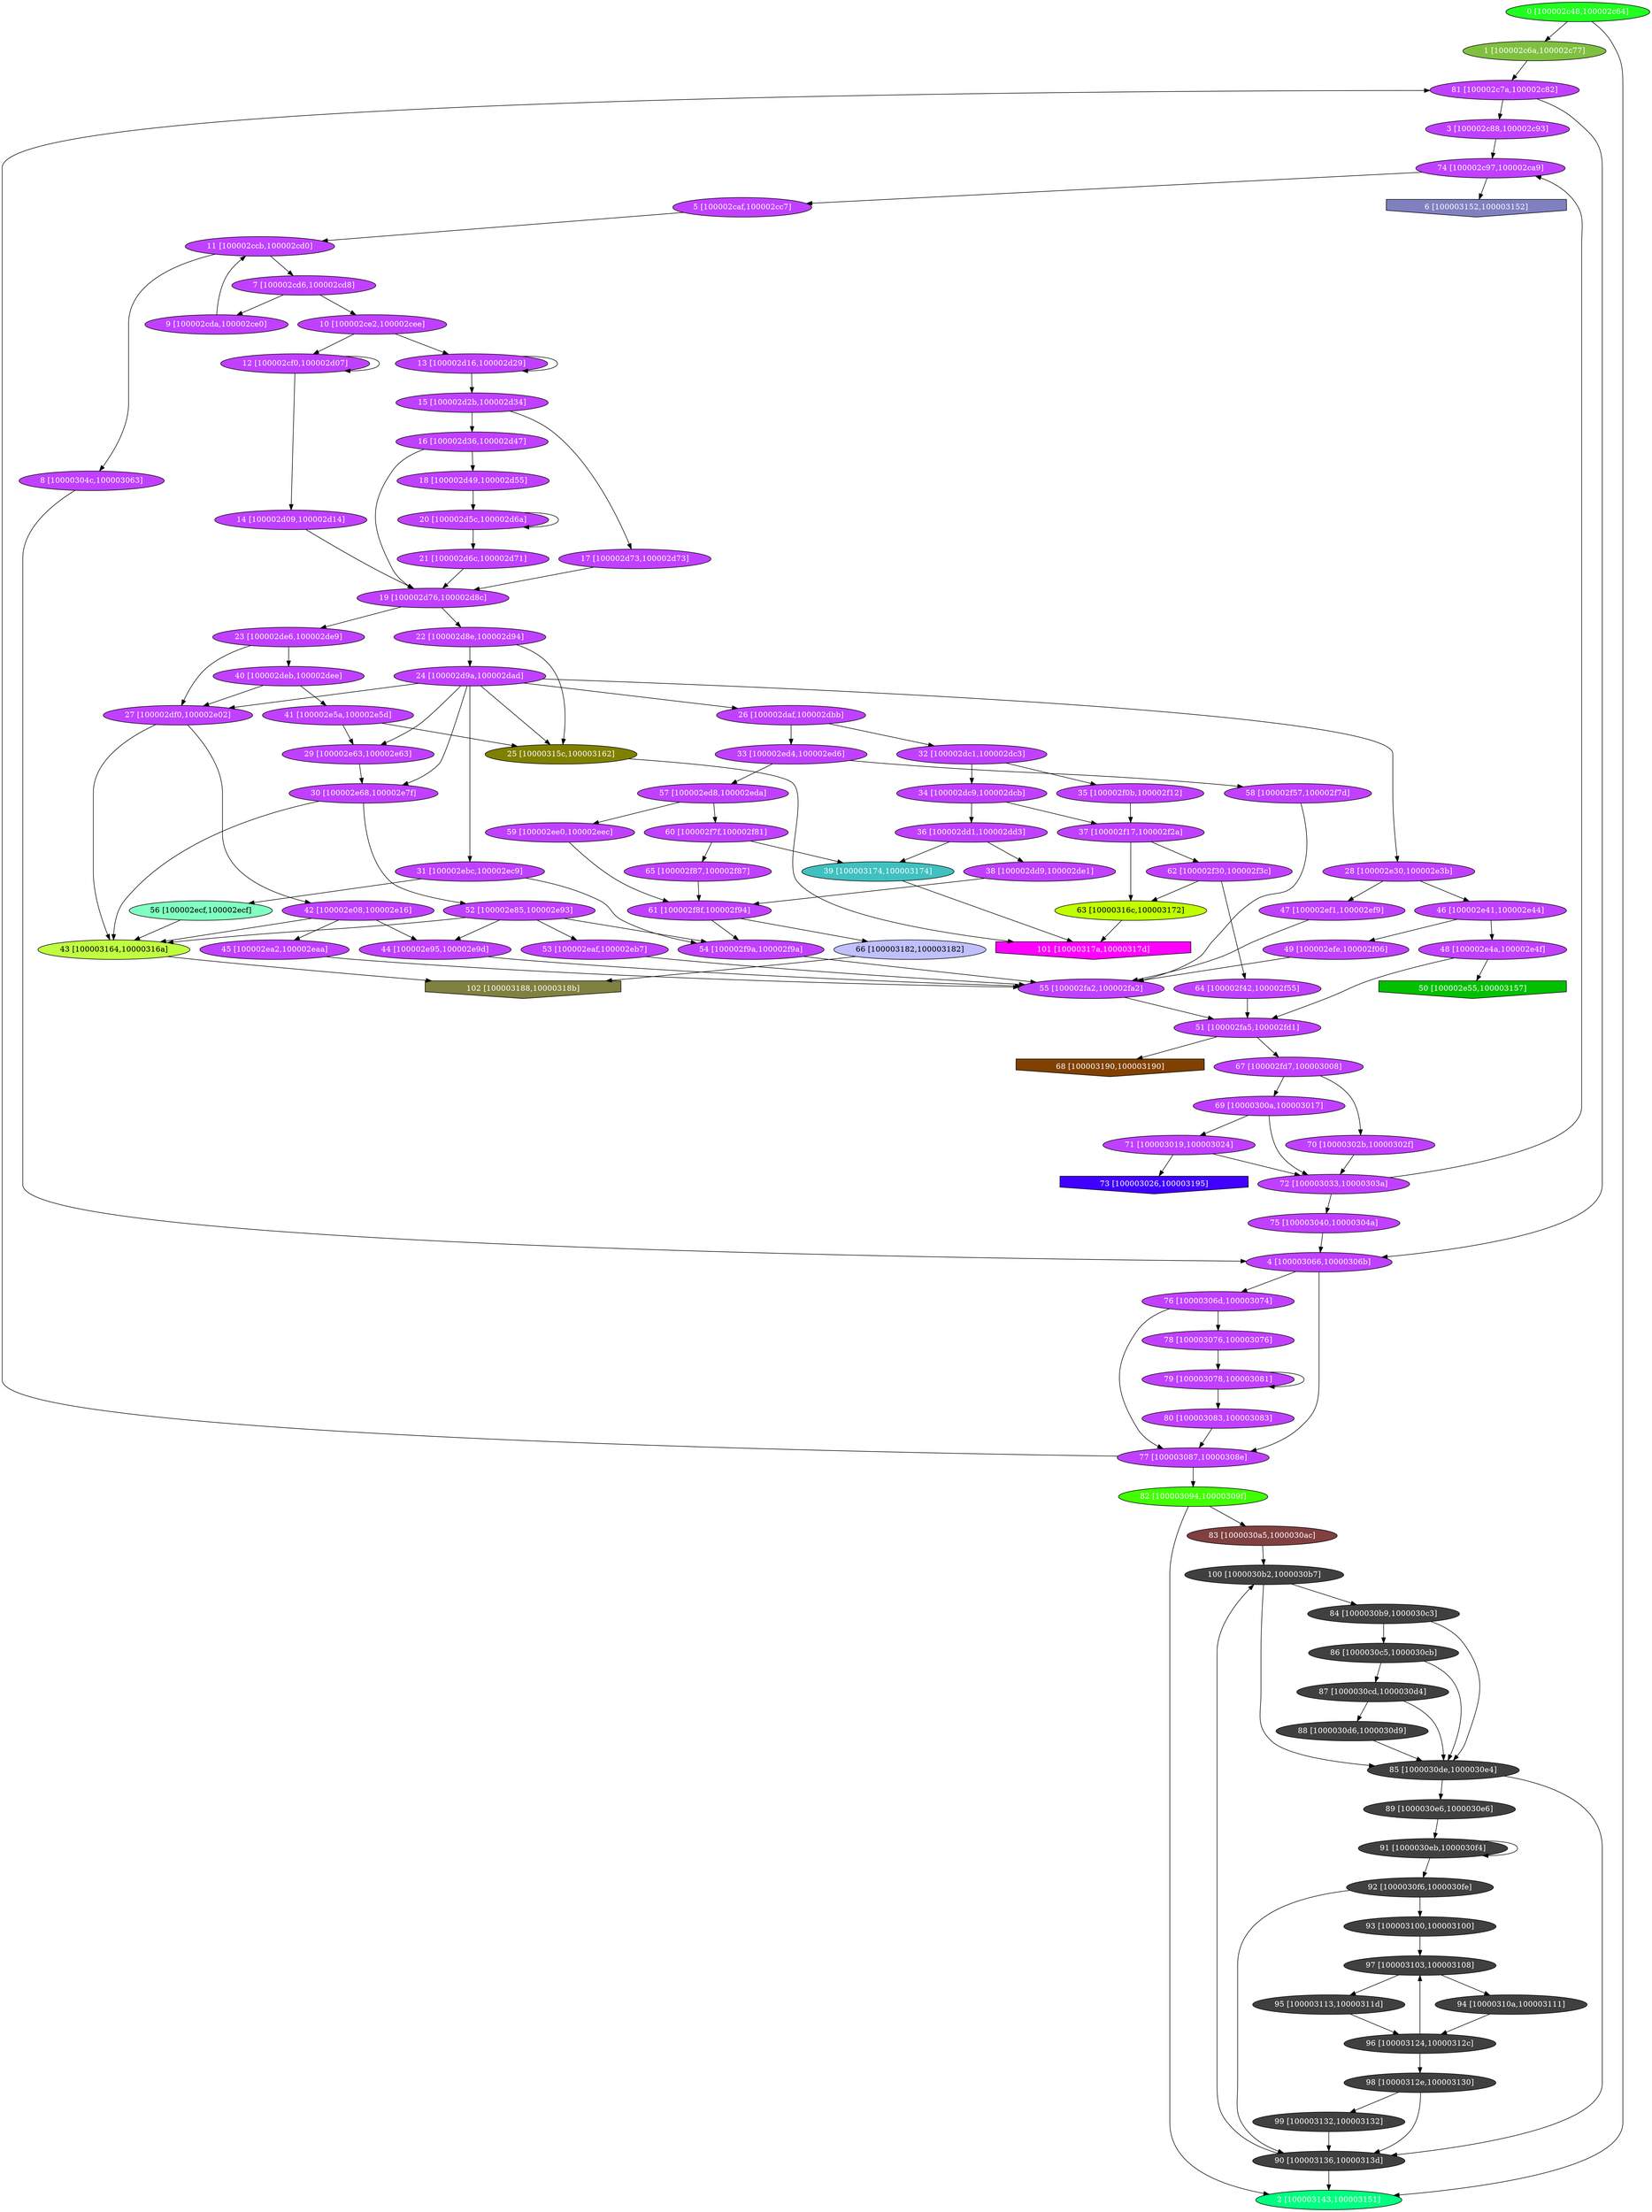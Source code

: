 diGraph hexdump{
	hexdump_0  [style=filled fillcolor="#20FF20" fontcolor="#ffffff" shape=oval label="0 [100002c48,100002c64]"]
	hexdump_1  [style=filled fillcolor="#80C040" fontcolor="#ffffff" shape=oval label="1 [100002c6a,100002c77]"]
	hexdump_2  [style=filled fillcolor="#00FF80" fontcolor="#ffffff" shape=oval label="2 [100003143,100003151]"]
	hexdump_3  [style=filled fillcolor="#C040FF" fontcolor="#ffffff" shape=oval label="3 [100002c88,100002c93]"]
	hexdump_4  [style=filled fillcolor="#C040FF" fontcolor="#ffffff" shape=oval label="4 [100003066,10000306b]"]
	hexdump_5  [style=filled fillcolor="#C040FF" fontcolor="#ffffff" shape=oval label="5 [100002caf,100002cc7]"]
	hexdump_6  [style=filled fillcolor="#8080C0" fontcolor="#ffffff" shape=invhouse label="6 [100003152,100003152]"]
	hexdump_7  [style=filled fillcolor="#C040FF" fontcolor="#ffffff" shape=oval label="7 [100002cd6,100002cd8]"]
	hexdump_8  [style=filled fillcolor="#C040FF" fontcolor="#ffffff" shape=oval label="8 [10000304c,100003063]"]
	hexdump_9  [style=filled fillcolor="#C040FF" fontcolor="#ffffff" shape=oval label="9 [100002cda,100002ce0]"]
	hexdump_a  [style=filled fillcolor="#C040FF" fontcolor="#ffffff" shape=oval label="10 [100002ce2,100002cee]"]
	hexdump_b  [style=filled fillcolor="#C040FF" fontcolor="#ffffff" shape=oval label="11 [100002ccb,100002cd0]"]
	hexdump_c  [style=filled fillcolor="#C040FF" fontcolor="#ffffff" shape=oval label="12 [100002cf0,100002d07]"]
	hexdump_d  [style=filled fillcolor="#C040FF" fontcolor="#ffffff" shape=oval label="13 [100002d16,100002d29]"]
	hexdump_e  [style=filled fillcolor="#C040FF" fontcolor="#ffffff" shape=oval label="14 [100002d09,100002d14]"]
	hexdump_f  [style=filled fillcolor="#C040FF" fontcolor="#ffffff" shape=oval label="15 [100002d2b,100002d34]"]
	hexdump_10  [style=filled fillcolor="#C040FF" fontcolor="#ffffff" shape=oval label="16 [100002d36,100002d47]"]
	hexdump_11  [style=filled fillcolor="#C040FF" fontcolor="#ffffff" shape=oval label="17 [100002d73,100002d73]"]
	hexdump_12  [style=filled fillcolor="#C040FF" fontcolor="#ffffff" shape=oval label="18 [100002d49,100002d55]"]
	hexdump_13  [style=filled fillcolor="#C040FF" fontcolor="#ffffff" shape=oval label="19 [100002d76,100002d8c]"]
	hexdump_14  [style=filled fillcolor="#C040FF" fontcolor="#ffffff" shape=oval label="20 [100002d5c,100002d6a]"]
	hexdump_15  [style=filled fillcolor="#C040FF" fontcolor="#ffffff" shape=oval label="21 [100002d6c,100002d71]"]
	hexdump_16  [style=filled fillcolor="#C040FF" fontcolor="#ffffff" shape=oval label="22 [100002d8e,100002d94]"]
	hexdump_17  [style=filled fillcolor="#C040FF" fontcolor="#ffffff" shape=oval label="23 [100002de6,100002de9]"]
	hexdump_18  [style=filled fillcolor="#C040FF" fontcolor="#ffffff" shape=oval label="24 [100002d9a,100002dad]"]
	hexdump_19  [style=filled fillcolor="#808000" fontcolor="#ffffff" shape=oval label="25 [10000315c,100003162]"]
	hexdump_1a  [style=filled fillcolor="#C040FF" fontcolor="#ffffff" shape=oval label="26 [100002daf,100002dbb]"]
	hexdump_1b  [style=filled fillcolor="#C040FF" fontcolor="#ffffff" shape=oval label="27 [100002df0,100002e02]"]
	hexdump_1c  [style=filled fillcolor="#C040FF" fontcolor="#ffffff" shape=oval label="28 [100002e30,100002e3b]"]
	hexdump_1d  [style=filled fillcolor="#C040FF" fontcolor="#ffffff" shape=oval label="29 [100002e63,100002e63]"]
	hexdump_1e  [style=filled fillcolor="#C040FF" fontcolor="#ffffff" shape=oval label="30 [100002e68,100002e7f]"]
	hexdump_1f  [style=filled fillcolor="#C040FF" fontcolor="#ffffff" shape=oval label="31 [100002ebc,100002ec9]"]
	hexdump_20  [style=filled fillcolor="#C040FF" fontcolor="#ffffff" shape=oval label="32 [100002dc1,100002dc3]"]
	hexdump_21  [style=filled fillcolor="#C040FF" fontcolor="#ffffff" shape=oval label="33 [100002ed4,100002ed6]"]
	hexdump_22  [style=filled fillcolor="#C040FF" fontcolor="#ffffff" shape=oval label="34 [100002dc9,100002dcb]"]
	hexdump_23  [style=filled fillcolor="#C040FF" fontcolor="#ffffff" shape=oval label="35 [100002f0b,100002f12]"]
	hexdump_24  [style=filled fillcolor="#C040FF" fontcolor="#ffffff" shape=oval label="36 [100002dd1,100002dd3]"]
	hexdump_25  [style=filled fillcolor="#C040FF" fontcolor="#ffffff" shape=oval label="37 [100002f17,100002f2a]"]
	hexdump_26  [style=filled fillcolor="#C040FF" fontcolor="#ffffff" shape=oval label="38 [100002dd9,100002de1]"]
	hexdump_27  [style=filled fillcolor="#40C0C0" fontcolor="#ffffff" shape=oval label="39 [100003174,100003174]"]
	hexdump_28  [style=filled fillcolor="#C040FF" fontcolor="#ffffff" shape=oval label="40 [100002deb,100002dee]"]
	hexdump_29  [style=filled fillcolor="#C040FF" fontcolor="#ffffff" shape=oval label="41 [100002e5a,100002e5d]"]
	hexdump_2a  [style=filled fillcolor="#C040FF" fontcolor="#ffffff" shape=oval label="42 [100002e08,100002e16]"]
	hexdump_2b  [style=filled fillcolor="#C0FF40" fontcolor="#000000" shape=oval label="43 [100003164,10000316a]"]
	hexdump_2c  [style=filled fillcolor="#C040FF" fontcolor="#ffffff" shape=oval label="44 [100002e95,100002e9d]"]
	hexdump_2d  [style=filled fillcolor="#C040FF" fontcolor="#ffffff" shape=oval label="45 [100002ea2,100002eaa]"]
	hexdump_2e  [style=filled fillcolor="#C040FF" fontcolor="#ffffff" shape=oval label="46 [100002e41,100002e44]"]
	hexdump_2f  [style=filled fillcolor="#C040FF" fontcolor="#ffffff" shape=oval label="47 [100002ef1,100002ef9]"]
	hexdump_30  [style=filled fillcolor="#C040FF" fontcolor="#ffffff" shape=oval label="48 [100002e4a,100002e4f]"]
	hexdump_31  [style=filled fillcolor="#C040FF" fontcolor="#ffffff" shape=oval label="49 [100002efe,100002f06]"]
	hexdump_32  [style=filled fillcolor="#00C000" fontcolor="#ffffff" shape=invhouse label="50 [100002e55,100003157]"]
	hexdump_33  [style=filled fillcolor="#C040FF" fontcolor="#ffffff" shape=oval label="51 [100002fa5,100002fd1]"]
	hexdump_34  [style=filled fillcolor="#C040FF" fontcolor="#ffffff" shape=oval label="52 [100002e85,100002e93]"]
	hexdump_35  [style=filled fillcolor="#C040FF" fontcolor="#ffffff" shape=oval label="53 [100002eaf,100002eb7]"]
	hexdump_36  [style=filled fillcolor="#C040FF" fontcolor="#ffffff" shape=oval label="54 [100002f9a,100002f9a]"]
	hexdump_37  [style=filled fillcolor="#C040FF" fontcolor="#ffffff" shape=oval label="55 [100002fa2,100002fa2]"]
	hexdump_38  [style=filled fillcolor="#80FFC0" fontcolor="#000000" shape=oval label="56 [100002ecf,100002ecf]"]
	hexdump_39  [style=filled fillcolor="#C040FF" fontcolor="#ffffff" shape=oval label="57 [100002ed8,100002eda]"]
	hexdump_3a  [style=filled fillcolor="#C040FF" fontcolor="#ffffff" shape=oval label="58 [100002f57,100002f7d]"]
	hexdump_3b  [style=filled fillcolor="#C040FF" fontcolor="#ffffff" shape=oval label="59 [100002ee0,100002eec]"]
	hexdump_3c  [style=filled fillcolor="#C040FF" fontcolor="#ffffff" shape=oval label="60 [100002f7f,100002f81]"]
	hexdump_3d  [style=filled fillcolor="#C040FF" fontcolor="#ffffff" shape=oval label="61 [100002f8f,100002f94]"]
	hexdump_3e  [style=filled fillcolor="#C040FF" fontcolor="#ffffff" shape=oval label="62 [100002f30,100002f3c]"]
	hexdump_3f  [style=filled fillcolor="#C0FF00" fontcolor="#000000" shape=oval label="63 [10000316c,100003172]"]
	hexdump_40  [style=filled fillcolor="#C040FF" fontcolor="#ffffff" shape=oval label="64 [100002f42,100002f55]"]
	hexdump_41  [style=filled fillcolor="#C040FF" fontcolor="#ffffff" shape=oval label="65 [100002f87,100002f87]"]
	hexdump_42  [style=filled fillcolor="#C0C0FF" fontcolor="#000000" shape=oval label="66 [100003182,100003182]"]
	hexdump_43  [style=filled fillcolor="#C040FF" fontcolor="#ffffff" shape=oval label="67 [100002fd7,100003008]"]
	hexdump_44  [style=filled fillcolor="#804000" fontcolor="#ffffff" shape=invhouse label="68 [100003190,100003190]"]
	hexdump_45  [style=filled fillcolor="#C040FF" fontcolor="#ffffff" shape=oval label="69 [10000300a,100003017]"]
	hexdump_46  [style=filled fillcolor="#C040FF" fontcolor="#ffffff" shape=oval label="70 [10000302b,10000302f]"]
	hexdump_47  [style=filled fillcolor="#C040FF" fontcolor="#ffffff" shape=oval label="71 [100003019,100003024]"]
	hexdump_48  [style=filled fillcolor="#C040FF" fontcolor="#ffffff" shape=oval label="72 [100003033,10000303a]"]
	hexdump_49  [style=filled fillcolor="#4000FF" fontcolor="#ffffff" shape=invhouse label="73 [100003026,100003195]"]
	hexdump_4a  [style=filled fillcolor="#C040FF" fontcolor="#ffffff" shape=oval label="74 [100002c97,100002ca9]"]
	hexdump_4b  [style=filled fillcolor="#C040FF" fontcolor="#ffffff" shape=oval label="75 [100003040,10000304a]"]
	hexdump_4c  [style=filled fillcolor="#C040FF" fontcolor="#ffffff" shape=oval label="76 [10000306d,100003074]"]
	hexdump_4d  [style=filled fillcolor="#C040FF" fontcolor="#ffffff" shape=oval label="77 [100003087,10000308e]"]
	hexdump_4e  [style=filled fillcolor="#C040FF" fontcolor="#ffffff" shape=oval label="78 [100003076,100003076]"]
	hexdump_4f  [style=filled fillcolor="#C040FF" fontcolor="#ffffff" shape=oval label="79 [100003078,100003081]"]
	hexdump_50  [style=filled fillcolor="#C040FF" fontcolor="#ffffff" shape=oval label="80 [100003083,100003083]"]
	hexdump_51  [style=filled fillcolor="#C040FF" fontcolor="#ffffff" shape=oval label="81 [100002c7a,100002c82]"]
	hexdump_52  [style=filled fillcolor="#40FF00" fontcolor="#ffffff" shape=oval label="82 [100003094,10000309f]"]
	hexdump_53  [style=filled fillcolor="#804040" fontcolor="#ffffff" shape=oval label="83 [1000030a5,1000030ac]"]
	hexdump_54  [style=filled fillcolor="#404040" fontcolor="#ffffff" shape=oval label="84 [1000030b9,1000030c3]"]
	hexdump_55  [style=filled fillcolor="#404040" fontcolor="#ffffff" shape=oval label="85 [1000030de,1000030e4]"]
	hexdump_56  [style=filled fillcolor="#404040" fontcolor="#ffffff" shape=oval label="86 [1000030c5,1000030cb]"]
	hexdump_57  [style=filled fillcolor="#404040" fontcolor="#ffffff" shape=oval label="87 [1000030cd,1000030d4]"]
	hexdump_58  [style=filled fillcolor="#404040" fontcolor="#ffffff" shape=oval label="88 [1000030d6,1000030d9]"]
	hexdump_59  [style=filled fillcolor="#404040" fontcolor="#ffffff" shape=oval label="89 [1000030e6,1000030e6]"]
	hexdump_5a  [style=filled fillcolor="#404040" fontcolor="#ffffff" shape=oval label="90 [100003136,10000313d]"]
	hexdump_5b  [style=filled fillcolor="#404040" fontcolor="#ffffff" shape=oval label="91 [1000030eb,1000030f4]"]
	hexdump_5c  [style=filled fillcolor="#404040" fontcolor="#ffffff" shape=oval label="92 [1000030f6,1000030fe]"]
	hexdump_5d  [style=filled fillcolor="#404040" fontcolor="#ffffff" shape=oval label="93 [100003100,100003100]"]
	hexdump_5e  [style=filled fillcolor="#404040" fontcolor="#ffffff" shape=oval label="94 [10000310a,100003111]"]
	hexdump_5f  [style=filled fillcolor="#404040" fontcolor="#ffffff" shape=oval label="95 [100003113,10000311d]"]
	hexdump_60  [style=filled fillcolor="#404040" fontcolor="#ffffff" shape=oval label="96 [100003124,10000312c]"]
	hexdump_61  [style=filled fillcolor="#404040" fontcolor="#ffffff" shape=oval label="97 [100003103,100003108]"]
	hexdump_62  [style=filled fillcolor="#404040" fontcolor="#ffffff" shape=oval label="98 [10000312e,100003130]"]
	hexdump_63  [style=filled fillcolor="#404040" fontcolor="#ffffff" shape=oval label="99 [100003132,100003132]"]
	hexdump_64  [style=filled fillcolor="#404040" fontcolor="#ffffff" shape=oval label="100 [1000030b2,1000030b7]"]
	hexdump_65  [style=filled fillcolor="#FF00FF" fontcolor="#ffffff" shape=invhouse label="101 [10000317a,10000317d]"]
	hexdump_66  [style=filled fillcolor="#808040" fontcolor="#ffffff" shape=invhouse label="102 [100003188,10000318b]"]

	hexdump_0 -> hexdump_1
	hexdump_0 -> hexdump_2
	hexdump_1 -> hexdump_51
	hexdump_3 -> hexdump_4a
	hexdump_4 -> hexdump_4c
	hexdump_4 -> hexdump_4d
	hexdump_5 -> hexdump_b
	hexdump_7 -> hexdump_9
	hexdump_7 -> hexdump_a
	hexdump_8 -> hexdump_4
	hexdump_9 -> hexdump_b
	hexdump_a -> hexdump_c
	hexdump_a -> hexdump_d
	hexdump_b -> hexdump_7
	hexdump_b -> hexdump_8
	hexdump_c -> hexdump_c
	hexdump_c -> hexdump_e
	hexdump_d -> hexdump_d
	hexdump_d -> hexdump_f
	hexdump_e -> hexdump_13
	hexdump_f -> hexdump_10
	hexdump_f -> hexdump_11
	hexdump_10 -> hexdump_12
	hexdump_10 -> hexdump_13
	hexdump_11 -> hexdump_13
	hexdump_12 -> hexdump_14
	hexdump_13 -> hexdump_16
	hexdump_13 -> hexdump_17
	hexdump_14 -> hexdump_14
	hexdump_14 -> hexdump_15
	hexdump_15 -> hexdump_13
	hexdump_16 -> hexdump_18
	hexdump_16 -> hexdump_19
	hexdump_17 -> hexdump_1b
	hexdump_17 -> hexdump_28
	hexdump_18 -> hexdump_19
	hexdump_18 -> hexdump_1a
	hexdump_18 -> hexdump_1b
	hexdump_18 -> hexdump_1c
	hexdump_18 -> hexdump_1d
	hexdump_18 -> hexdump_1e
	hexdump_18 -> hexdump_1f
	hexdump_19 -> hexdump_65
	hexdump_1a -> hexdump_20
	hexdump_1a -> hexdump_21
	hexdump_1b -> hexdump_2a
	hexdump_1b -> hexdump_2b
	hexdump_1c -> hexdump_2e
	hexdump_1c -> hexdump_2f
	hexdump_1d -> hexdump_1e
	hexdump_1e -> hexdump_2b
	hexdump_1e -> hexdump_34
	hexdump_1f -> hexdump_36
	hexdump_1f -> hexdump_38
	hexdump_20 -> hexdump_22
	hexdump_20 -> hexdump_23
	hexdump_21 -> hexdump_39
	hexdump_21 -> hexdump_3a
	hexdump_22 -> hexdump_24
	hexdump_22 -> hexdump_25
	hexdump_23 -> hexdump_25
	hexdump_24 -> hexdump_26
	hexdump_24 -> hexdump_27
	hexdump_25 -> hexdump_3e
	hexdump_25 -> hexdump_3f
	hexdump_26 -> hexdump_3d
	hexdump_27 -> hexdump_65
	hexdump_28 -> hexdump_1b
	hexdump_28 -> hexdump_29
	hexdump_29 -> hexdump_19
	hexdump_29 -> hexdump_1d
	hexdump_2a -> hexdump_2b
	hexdump_2a -> hexdump_2c
	hexdump_2a -> hexdump_2d
	hexdump_2b -> hexdump_66
	hexdump_2c -> hexdump_37
	hexdump_2d -> hexdump_37
	hexdump_2e -> hexdump_30
	hexdump_2e -> hexdump_31
	hexdump_2f -> hexdump_37
	hexdump_30 -> hexdump_32
	hexdump_30 -> hexdump_33
	hexdump_31 -> hexdump_37
	hexdump_33 -> hexdump_43
	hexdump_33 -> hexdump_44
	hexdump_34 -> hexdump_2b
	hexdump_34 -> hexdump_2c
	hexdump_34 -> hexdump_35
	hexdump_34 -> hexdump_36
	hexdump_35 -> hexdump_37
	hexdump_36 -> hexdump_37
	hexdump_37 -> hexdump_33
	hexdump_38 -> hexdump_2b
	hexdump_39 -> hexdump_3b
	hexdump_39 -> hexdump_3c
	hexdump_3a -> hexdump_37
	hexdump_3b -> hexdump_3d
	hexdump_3c -> hexdump_27
	hexdump_3c -> hexdump_41
	hexdump_3d -> hexdump_36
	hexdump_3d -> hexdump_42
	hexdump_3e -> hexdump_3f
	hexdump_3e -> hexdump_40
	hexdump_3f -> hexdump_65
	hexdump_40 -> hexdump_33
	hexdump_41 -> hexdump_3d
	hexdump_42 -> hexdump_66
	hexdump_43 -> hexdump_45
	hexdump_43 -> hexdump_46
	hexdump_45 -> hexdump_47
	hexdump_45 -> hexdump_48
	hexdump_46 -> hexdump_48
	hexdump_47 -> hexdump_48
	hexdump_47 -> hexdump_49
	hexdump_48 -> hexdump_4a
	hexdump_48 -> hexdump_4b
	hexdump_4a -> hexdump_5
	hexdump_4a -> hexdump_6
	hexdump_4b -> hexdump_4
	hexdump_4c -> hexdump_4d
	hexdump_4c -> hexdump_4e
	hexdump_4d -> hexdump_51
	hexdump_4d -> hexdump_52
	hexdump_4e -> hexdump_4f
	hexdump_4f -> hexdump_4f
	hexdump_4f -> hexdump_50
	hexdump_50 -> hexdump_4d
	hexdump_51 -> hexdump_3
	hexdump_51 -> hexdump_4
	hexdump_52 -> hexdump_2
	hexdump_52 -> hexdump_53
	hexdump_53 -> hexdump_64
	hexdump_54 -> hexdump_55
	hexdump_54 -> hexdump_56
	hexdump_55 -> hexdump_59
	hexdump_55 -> hexdump_5a
	hexdump_56 -> hexdump_55
	hexdump_56 -> hexdump_57
	hexdump_57 -> hexdump_55
	hexdump_57 -> hexdump_58
	hexdump_58 -> hexdump_55
	hexdump_59 -> hexdump_5b
	hexdump_5a -> hexdump_2
	hexdump_5a -> hexdump_64
	hexdump_5b -> hexdump_5b
	hexdump_5b -> hexdump_5c
	hexdump_5c -> hexdump_5a
	hexdump_5c -> hexdump_5d
	hexdump_5d -> hexdump_61
	hexdump_5e -> hexdump_60
	hexdump_5f -> hexdump_60
	hexdump_60 -> hexdump_61
	hexdump_60 -> hexdump_62
	hexdump_61 -> hexdump_5e
	hexdump_61 -> hexdump_5f
	hexdump_62 -> hexdump_5a
	hexdump_62 -> hexdump_63
	hexdump_63 -> hexdump_5a
	hexdump_64 -> hexdump_54
	hexdump_64 -> hexdump_55
}
